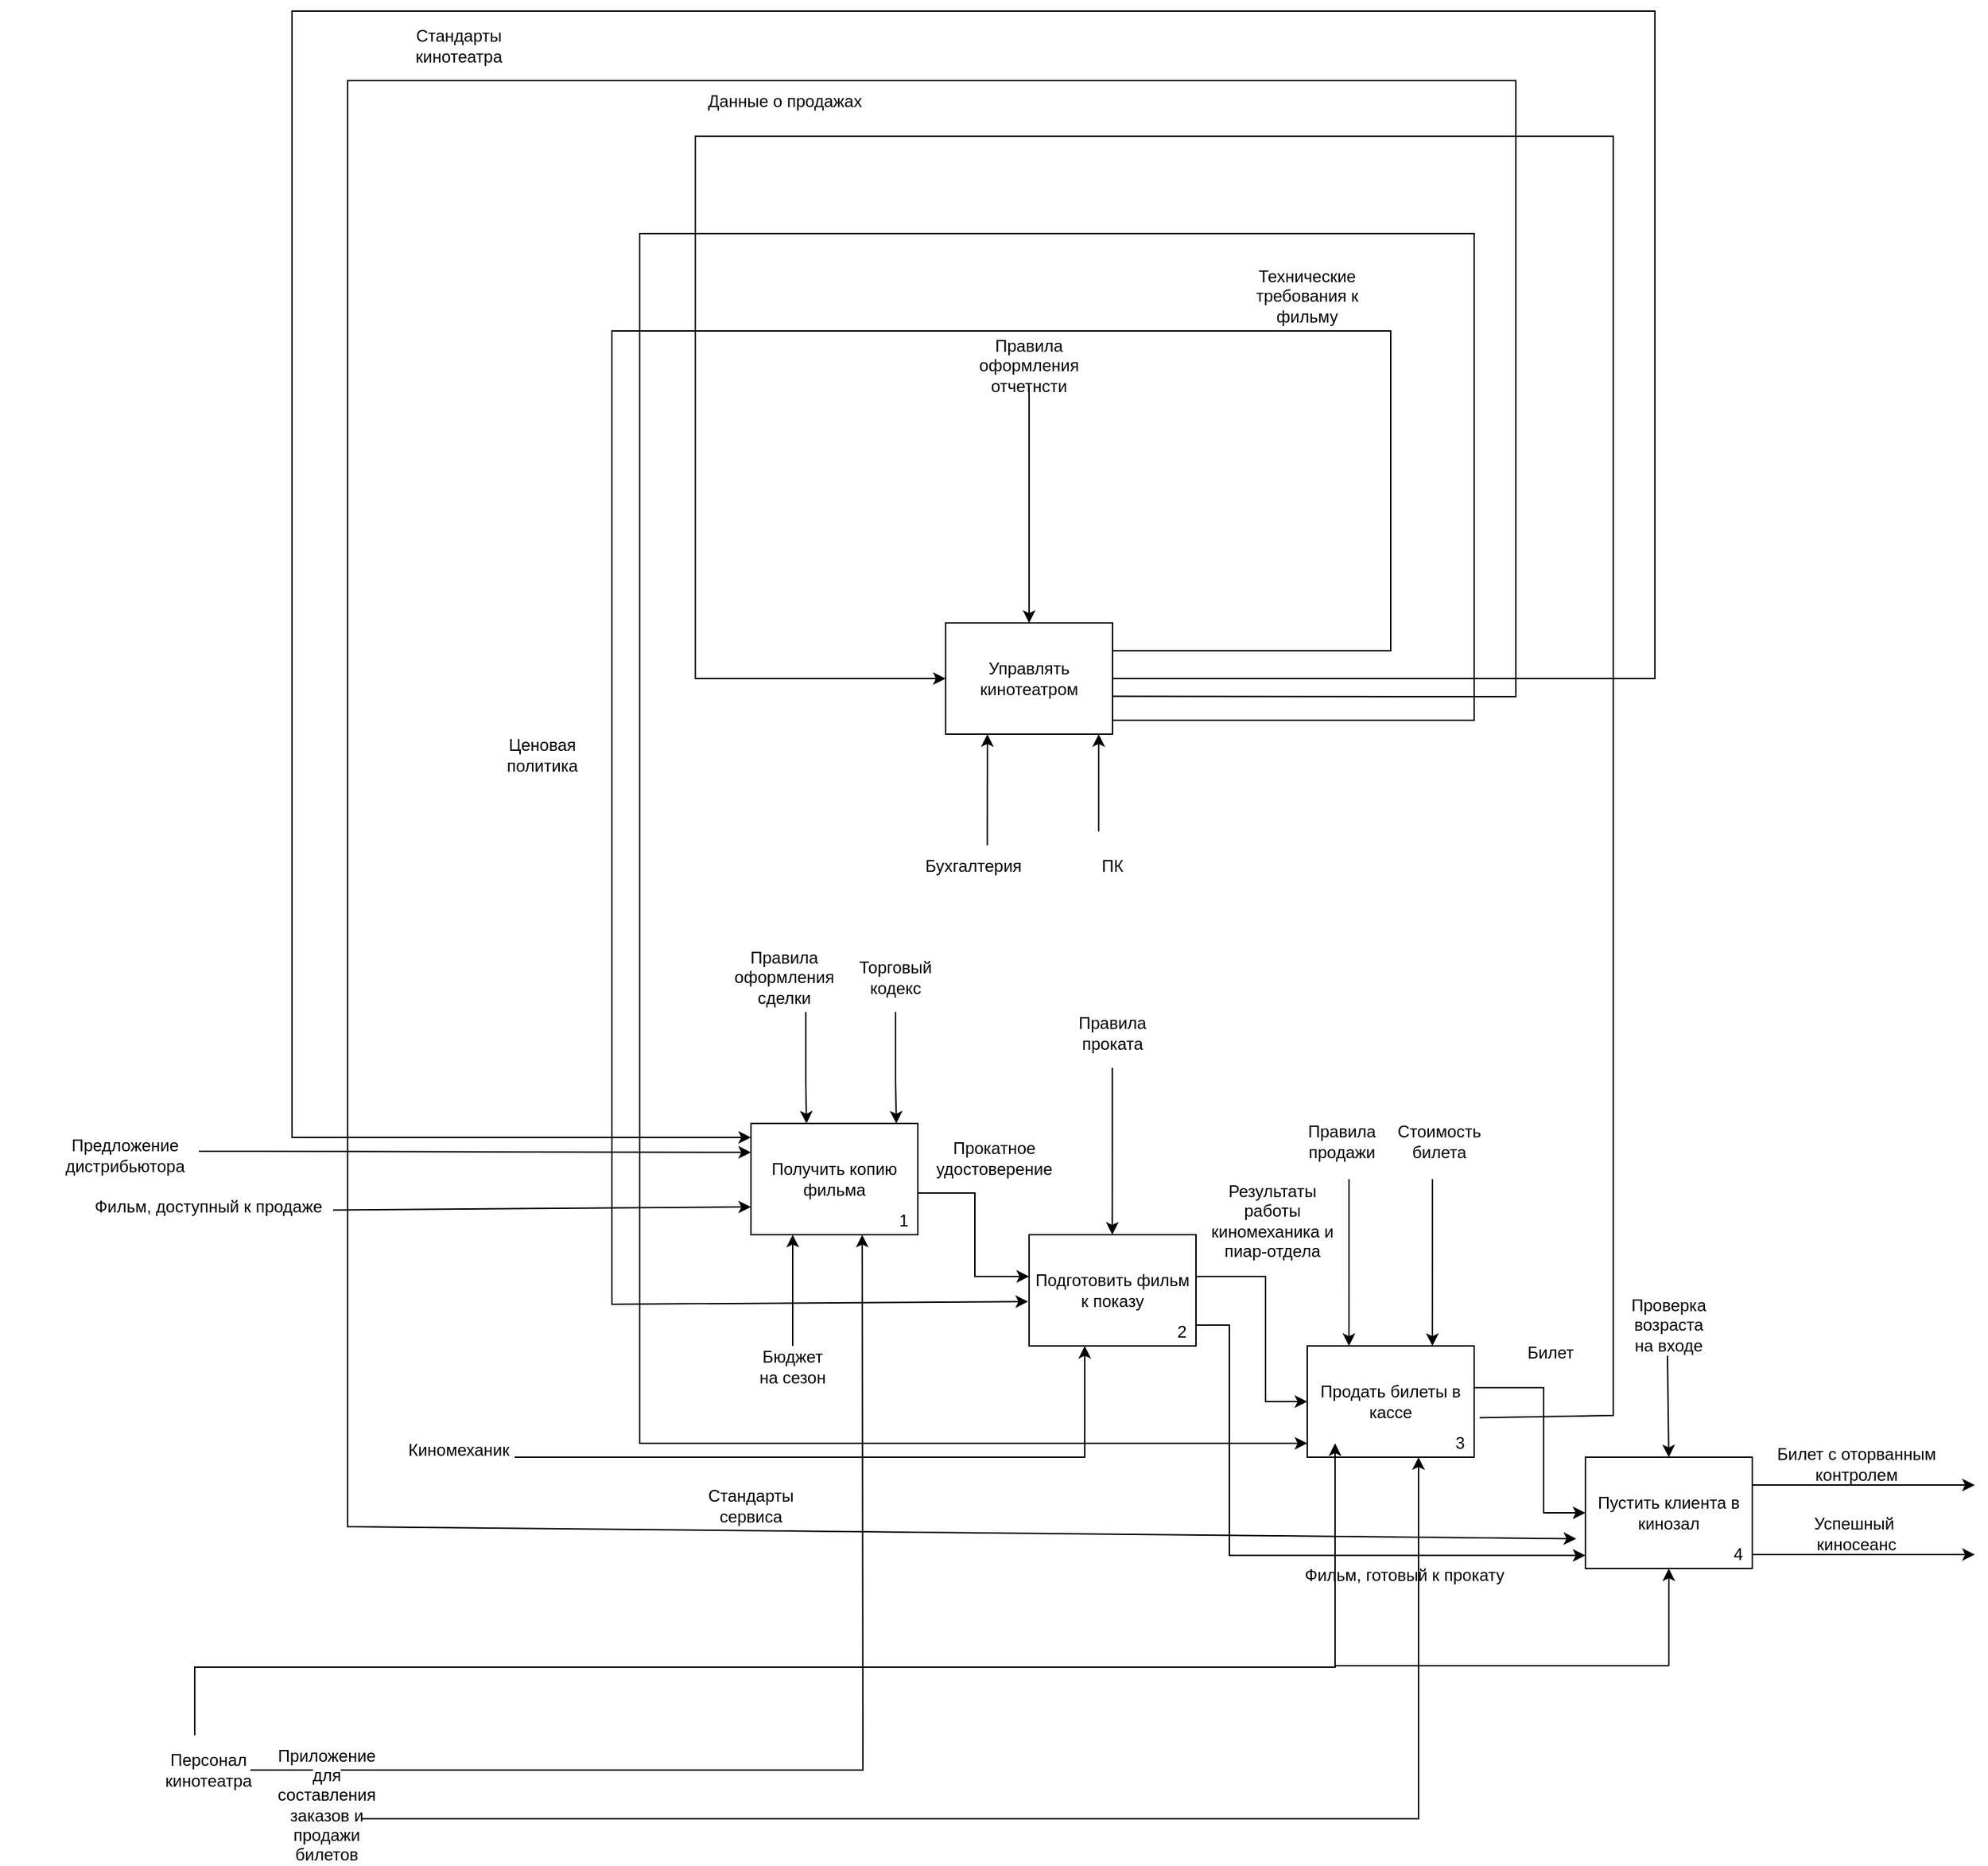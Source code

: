 <mxfile version="22.1.4" type="google">
  <diagram name="Страница — 1" id="Puh0xUGVLMJPjq1wIbPb">
    <mxGraphModel grid="1" page="1" gridSize="10" guides="1" tooltips="1" connect="1" arrows="1" fold="1" pageScale="1" pageWidth="1169" pageHeight="827" math="0" shadow="0">
      <root>
        <mxCell id="0" />
        <mxCell id="1" parent="0" />
        <mxCell id="yoG9DTizntVdyrC91t-y-3" value="Получить копию фильма" style="rounded=0;whiteSpace=wrap;html=1;" vertex="1" parent="1">
          <mxGeometry x="480" y="240" width="120" height="80" as="geometry" />
        </mxCell>
        <mxCell id="yoG9DTizntVdyrC91t-y-7" value="1" style="text;html=1;strokeColor=none;fillColor=none;align=center;verticalAlign=middle;whiteSpace=wrap;rounded=0;" vertex="1" parent="1">
          <mxGeometry x="580" y="300" width="20" height="20" as="geometry" />
        </mxCell>
        <mxCell id="yoG9DTizntVdyrC91t-y-9" value="" style="endArrow=classic;html=1;rounded=0;entryX=-0.025;entryY=0.159;entryDx=0;entryDy=0;entryPerimeter=0;" edge="1" parent="1">
          <mxGeometry width="50" height="50" relative="1" as="geometry">
            <mxPoint x="83" y="260" as="sourcePoint" />
            <mxPoint x="480.0" y="260.81" as="targetPoint" />
            <Array as="points">
              <mxPoint x="123" y="260" />
            </Array>
          </mxGeometry>
        </mxCell>
        <mxCell id="yoG9DTizntVdyrC91t-y-10" value="Предложение дистрибьютора" style="text;html=1;strokeColor=none;fillColor=none;align=center;verticalAlign=middle;whiteSpace=wrap;rounded=0;" vertex="1" parent="1">
          <mxGeometry x="-20" y="247.5" width="100" height="30" as="geometry" />
        </mxCell>
        <mxCell id="yoG9DTizntVdyrC91t-y-19" value="" style="endArrow=classic;html=1;rounded=0;entryX=0.004;entryY=0.847;entryDx=0;entryDy=0;entryPerimeter=0;" edge="1" parent="1">
          <mxGeometry width="50" height="50" relative="1" as="geometry">
            <mxPoint x="179.52" y="302.24" as="sourcePoint" />
            <mxPoint x="480" y="300" as="targetPoint" />
          </mxGeometry>
        </mxCell>
        <mxCell id="yoG9DTizntVdyrC91t-y-21" value="Фильм, доступный к продаже" style="text;html=1;strokeColor=none;fillColor=none;align=center;verticalAlign=middle;whiteSpace=wrap;rounded=0;" vertex="1" parent="1">
          <mxGeometry x="-60" y="285" width="300" height="30" as="geometry" />
        </mxCell>
        <mxCell id="yoG9DTizntVdyrC91t-y-25" value="" style="endArrow=classic;html=1;rounded=0;edgeStyle=orthogonalEdgeStyle;entryX=0;entryY=0.5;entryDx=0;entryDy=0;" edge="1" parent="1">
          <mxGeometry width="50" height="50" relative="1" as="geometry">
            <mxPoint x="600" y="290" as="sourcePoint" />
            <mxPoint x="680" y="350" as="targetPoint" />
            <Array as="points">
              <mxPoint x="641" y="290" />
              <mxPoint x="641" y="350" />
            </Array>
          </mxGeometry>
        </mxCell>
        <mxCell id="yoG9DTizntVdyrC91t-y-26" value="" style="group" connectable="0" vertex="1" parent="1">
          <mxGeometry x="680" y="320" width="120" height="80" as="geometry" />
        </mxCell>
        <mxCell id="yoG9DTizntVdyrC91t-y-4" value="Подготовить фильм к показу" style="rounded=0;whiteSpace=wrap;html=1;" vertex="1" parent="yoG9DTizntVdyrC91t-y-26">
          <mxGeometry width="120" height="80" as="geometry" />
        </mxCell>
        <mxCell id="yoG9DTizntVdyrC91t-y-8" value="2" style="text;html=1;strokeColor=none;fillColor=none;align=center;verticalAlign=middle;whiteSpace=wrap;rounded=0;" vertex="1" parent="yoG9DTizntVdyrC91t-y-26">
          <mxGeometry x="100" y="60" width="20" height="20" as="geometry" />
        </mxCell>
        <mxCell id="yoG9DTizntVdyrC91t-y-28" value="" style="group" connectable="0" vertex="1" parent="1">
          <mxGeometry x="880" y="400" width="120" height="80" as="geometry" />
        </mxCell>
        <mxCell id="yoG9DTizntVdyrC91t-y-29" value="Продать билеты в кассе" style="rounded=0;whiteSpace=wrap;html=1;" vertex="1" parent="yoG9DTizntVdyrC91t-y-28">
          <mxGeometry width="120" height="80" as="geometry" />
        </mxCell>
        <mxCell id="yoG9DTizntVdyrC91t-y-30" value="3" style="text;html=1;strokeColor=none;fillColor=none;align=center;verticalAlign=middle;whiteSpace=wrap;rounded=0;" vertex="1" parent="yoG9DTizntVdyrC91t-y-28">
          <mxGeometry x="100" y="60" width="20" height="20" as="geometry" />
        </mxCell>
        <mxCell id="yoG9DTizntVdyrC91t-y-37" value="Прокатное удостоверение" style="text;html=1;strokeColor=none;fillColor=none;align=center;verticalAlign=middle;whiteSpace=wrap;rounded=0;" vertex="1" parent="1">
          <mxGeometry x="610" y="240" width="90" height="50" as="geometry" />
        </mxCell>
        <mxCell id="yoG9DTizntVdyrC91t-y-38" value="Пустить клиента в кинозал" style="rounded=0;whiteSpace=wrap;html=1;" vertex="1" parent="1">
          <mxGeometry x="1080" y="480" width="120" height="80" as="geometry" />
        </mxCell>
        <mxCell id="yoG9DTizntVdyrC91t-y-39" value="" style="endArrow=classic;html=1;rounded=0;exitX=1;exitY=0.25;exitDx=0;exitDy=0;edgeStyle=orthogonalEdgeStyle;entryX=-0.027;entryY=0.883;entryDx=0;entryDy=0;entryPerimeter=0;" edge="1" parent="1" source="yoG9DTizntVdyrC91t-y-8">
          <mxGeometry width="50" height="50" relative="1" as="geometry">
            <mxPoint x="803.24" y="385" as="sourcePoint" />
            <mxPoint x="1080.0" y="550.64" as="targetPoint" />
            <Array as="points">
              <mxPoint x="824" y="385" />
              <mxPoint x="824" y="551" />
            </Array>
          </mxGeometry>
        </mxCell>
        <mxCell id="yoG9DTizntVdyrC91t-y-40" value="" style="endArrow=classic;html=1;rounded=0;edgeStyle=orthogonalEdgeStyle;entryX=0;entryY=0.5;entryDx=0;entryDy=0;" edge="1" parent="1" target="yoG9DTizntVdyrC91t-y-29">
          <mxGeometry width="50" height="50" relative="1" as="geometry">
            <mxPoint x="800" y="350" as="sourcePoint" />
            <mxPoint x="850" y="440" as="targetPoint" />
            <Array as="points">
              <mxPoint x="850" y="350" />
              <mxPoint x="850" y="440" />
            </Array>
          </mxGeometry>
        </mxCell>
        <mxCell id="yoG9DTizntVdyrC91t-y-43" value="Результаты работы киномеханика и пиар-отдела" style="text;html=1;strokeColor=none;fillColor=none;align=center;verticalAlign=middle;whiteSpace=wrap;rounded=0;" vertex="1" parent="1">
          <mxGeometry x="810" y="285" width="90" height="50" as="geometry" />
        </mxCell>
        <mxCell id="yoG9DTizntVdyrC91t-y-44" value="" style="endArrow=classic;html=1;rounded=0;edgeStyle=orthogonalEdgeStyle;entryX=0;entryY=0.5;entryDx=0;entryDy=0;" edge="1" parent="1">
          <mxGeometry width="50" height="50" relative="1" as="geometry">
            <mxPoint x="1000" y="430" as="sourcePoint" />
            <mxPoint x="1080" y="520" as="targetPoint" />
            <Array as="points">
              <mxPoint x="1050" y="430" />
              <mxPoint x="1050" y="520" />
            </Array>
          </mxGeometry>
        </mxCell>
        <mxCell id="yoG9DTizntVdyrC91t-y-45" value="Билет" style="text;html=1;strokeColor=none;fillColor=none;align=center;verticalAlign=middle;whiteSpace=wrap;rounded=0;" vertex="1" parent="1">
          <mxGeometry x="1010" y="380" width="90" height="50" as="geometry" />
        </mxCell>
        <mxCell id="yoG9DTizntVdyrC91t-y-46" value="Фильм, готовый к прокату" style="text;html=1;strokeColor=none;fillColor=none;align=center;verticalAlign=middle;whiteSpace=wrap;rounded=0;" vertex="1" parent="1">
          <mxGeometry x="820" y="550" width="260" height="30" as="geometry" />
        </mxCell>
        <mxCell id="yoG9DTizntVdyrC91t-y-52" value="4" style="text;html=1;strokeColor=none;fillColor=none;align=center;verticalAlign=middle;whiteSpace=wrap;rounded=0;" vertex="1" parent="1">
          <mxGeometry x="1180" y="540" width="20" height="20" as="geometry" />
        </mxCell>
        <mxCell id="yoG9DTizntVdyrC91t-y-53" value="" style="endArrow=classic;html=1;rounded=0;" edge="1" parent="1">
          <mxGeometry width="50" height="50" relative="1" as="geometry">
            <mxPoint x="1200" y="500" as="sourcePoint" />
            <mxPoint x="1360" y="500" as="targetPoint" />
          </mxGeometry>
        </mxCell>
        <mxCell id="yoG9DTizntVdyrC91t-y-54" value="Успешный&amp;nbsp;&lt;br&gt;киносеанс" style="text;html=1;strokeColor=none;fillColor=none;align=center;verticalAlign=middle;whiteSpace=wrap;rounded=0;" vertex="1" parent="1">
          <mxGeometry x="1200" y="520" width="150" height="30" as="geometry" />
        </mxCell>
        <mxCell id="yoG9DTizntVdyrC91t-y-55" value="" style="endArrow=classic;html=1;rounded=0;entryX=0.171;entryY=0.003;entryDx=0;entryDy=0;entryPerimeter=0;" edge="1" parent="1">
          <mxGeometry width="50" height="50" relative="1" as="geometry">
            <mxPoint x="519.41" y="159.76" as="sourcePoint" />
            <mxPoint x="519.93" y="240" as="targetPoint" />
            <Array as="points">
              <mxPoint x="519.41" y="209.76" />
            </Array>
          </mxGeometry>
        </mxCell>
        <mxCell id="yoG9DTizntVdyrC91t-y-56" value="Правила оформления сделки" style="text;html=1;strokeColor=none;fillColor=none;align=center;verticalAlign=middle;whiteSpace=wrap;rounded=0;" vertex="1" parent="1">
          <mxGeometry x="454" y="120" width="100" height="30" as="geometry" />
        </mxCell>
        <mxCell id="yoG9DTizntVdyrC91t-y-57" value="" style="endArrow=classic;html=1;rounded=0;" edge="1" parent="1">
          <mxGeometry width="50" height="50" relative="1" as="geometry">
            <mxPoint x="1200" y="550" as="sourcePoint" />
            <mxPoint x="1360" y="550" as="targetPoint" />
          </mxGeometry>
        </mxCell>
        <mxCell id="yoG9DTizntVdyrC91t-y-58" value="Билет с оторванным контролем" style="text;html=1;strokeColor=none;fillColor=none;align=center;verticalAlign=middle;whiteSpace=wrap;rounded=0;" vertex="1" parent="1">
          <mxGeometry x="1200" y="470" width="150" height="30" as="geometry" />
        </mxCell>
        <mxCell id="o6OTGpshtEeQCwX5j1a3-3" style="edgeStyle=orthogonalEdgeStyle;rounded=0;orthogonalLoop=1;jettySize=auto;html=1;" edge="1" parent="1" source="yoG9DTizntVdyrC91t-y-60">
          <mxGeometry relative="1" as="geometry">
            <mxPoint x="560" y="320" as="targetPoint" />
          </mxGeometry>
        </mxCell>
        <mxCell id="yoG9DTizntVdyrC91t-y-60" value="Персонал кинотеатра" style="text;html=1;strokeColor=none;fillColor=none;align=center;verticalAlign=middle;whiteSpace=wrap;rounded=0;" vertex="1" parent="1">
          <mxGeometry x="60" y="690" width="60" height="30" as="geometry" />
        </mxCell>
        <mxCell id="yoG9DTizntVdyrC91t-y-64" value="&lt;br&gt;&lt;span style=&quot;color: rgb(0, 0, 0); font-family: Helvetica; font-size: 12px; font-style: normal; font-variant-ligatures: normal; font-variant-caps: normal; font-weight: 400; letter-spacing: normal; orphans: 2; text-align: center; text-indent: 0px; text-transform: none; widows: 2; word-spacing: 0px; -webkit-text-stroke-width: 0px; background-color: rgb(251, 251, 251); text-decoration-thickness: initial; text-decoration-style: initial; text-decoration-color: initial; float: none; display: inline !important;&quot;&gt;Приложение для составления заказов и продажи билетов&lt;/span&gt;" style="text;html=1;strokeColor=none;fillColor=none;align=center;verticalAlign=middle;whiteSpace=wrap;rounded=0;" vertex="1" parent="1">
          <mxGeometry x="140" y="700" width="70" height="45" as="geometry" />
        </mxCell>
        <mxCell id="yoG9DTizntVdyrC91t-y-65" value="" style="endArrow=classic;html=1;rounded=0;entryX=0.171;entryY=0.003;entryDx=0;entryDy=0;entryPerimeter=0;" edge="1" parent="1">
          <mxGeometry width="50" height="50" relative="1" as="geometry">
            <mxPoint x="584" y="159.76" as="sourcePoint" />
            <mxPoint x="584.52" y="240" as="targetPoint" />
            <Array as="points">
              <mxPoint x="584" y="209.76" />
            </Array>
          </mxGeometry>
        </mxCell>
        <mxCell id="yoG9DTizntVdyrC91t-y-66" value="Торговый кодекс" style="text;html=1;strokeColor=none;fillColor=none;align=center;verticalAlign=middle;whiteSpace=wrap;rounded=0;" vertex="1" parent="1">
          <mxGeometry x="554" y="120" width="60" height="30" as="geometry" />
        </mxCell>
        <mxCell id="yoG9DTizntVdyrC91t-y-68" value="" style="endArrow=classic;html=1;rounded=0;edgeStyle=orthogonalEdgeStyle;" edge="1" parent="1">
          <mxGeometry width="50" height="50" relative="1" as="geometry">
            <mxPoint x="310" y="480" as="sourcePoint" />
            <mxPoint x="720" y="400" as="targetPoint" />
            <Array as="points">
              <mxPoint x="720" y="480" />
            </Array>
          </mxGeometry>
        </mxCell>
        <mxCell id="yoG9DTizntVdyrC91t-y-69" value="Киномеханик" style="text;html=1;strokeColor=none;fillColor=none;align=center;verticalAlign=middle;whiteSpace=wrap;rounded=0;" vertex="1" parent="1">
          <mxGeometry x="210" y="460" width="120" height="30" as="geometry" />
        </mxCell>
        <mxCell id="yoG9DTizntVdyrC91t-y-70" value="" style="endArrow=classic;html=1;rounded=0;edgeStyle=orthogonalEdgeStyle;" edge="1" parent="1">
          <mxGeometry width="50" height="50" relative="1" as="geometry">
            <mxPoint x="510" y="400" as="sourcePoint" />
            <mxPoint x="510" y="320" as="targetPoint" />
          </mxGeometry>
        </mxCell>
        <mxCell id="yoG9DTizntVdyrC91t-y-71" value="Бюджет на сезон" style="text;html=1;strokeColor=none;fillColor=none;align=center;verticalAlign=middle;whiteSpace=wrap;rounded=0;" vertex="1" parent="1">
          <mxGeometry x="480" y="400" width="60" height="30" as="geometry" />
        </mxCell>
        <mxCell id="yoG9DTizntVdyrC91t-y-72" value="" style="endArrow=classic;html=1;rounded=0;edgeStyle=orthogonalEdgeStyle;" edge="1" parent="1">
          <mxGeometry width="50" height="50" relative="1" as="geometry">
            <mxPoint x="200" y="740" as="sourcePoint" />
            <mxPoint x="960" y="480" as="targetPoint" />
            <Array as="points">
              <mxPoint x="210" y="740" />
              <mxPoint x="960" y="740" />
            </Array>
          </mxGeometry>
        </mxCell>
        <mxCell id="yoG9DTizntVdyrC91t-y-75" value="" style="endArrow=classic;html=1;rounded=0;edgeStyle=orthogonalEdgeStyle;" edge="1" parent="1">
          <mxGeometry width="50" height="50" relative="1" as="geometry">
            <mxPoint x="80" y="680" as="sourcePoint" />
            <mxPoint x="900" y="470" as="targetPoint" />
            <Array as="points">
              <mxPoint x="100" y="631" />
              <mxPoint x="900" y="631" />
              <mxPoint x="900" y="550" />
            </Array>
          </mxGeometry>
        </mxCell>
        <mxCell id="yoG9DTizntVdyrC91t-y-81" value="" style="endArrow=classic;html=1;rounded=0;entryX=0.833;entryY=0;entryDx=0;entryDy=0;entryPerimeter=0;" edge="1" parent="1">
          <mxGeometry width="50" height="50" relative="1" as="geometry">
            <mxPoint x="739.84" y="200" as="sourcePoint" />
            <mxPoint x="739.8" y="320" as="targetPoint" />
            <Array as="points">
              <mxPoint x="739.84" y="260" />
            </Array>
          </mxGeometry>
        </mxCell>
        <mxCell id="yoG9DTizntVdyrC91t-y-82" value="Правила проката" style="text;html=1;strokeColor=none;fillColor=none;align=center;verticalAlign=middle;whiteSpace=wrap;rounded=0;" vertex="1" parent="1">
          <mxGeometry x="710" y="160" width="60" height="30" as="geometry" />
        </mxCell>
        <mxCell id="yoG9DTizntVdyrC91t-y-83" value="" style="endArrow=classic;html=1;rounded=0;entryX=0.833;entryY=0;entryDx=0;entryDy=0;entryPerimeter=0;" edge="1" parent="1">
          <mxGeometry width="50" height="50" relative="1" as="geometry">
            <mxPoint x="910.04" y="280" as="sourcePoint" />
            <mxPoint x="910" y="400" as="targetPoint" />
            <Array as="points">
              <mxPoint x="910.04" y="340" />
            </Array>
          </mxGeometry>
        </mxCell>
        <mxCell id="yoG9DTizntVdyrC91t-y-84" value="" style="endArrow=classic;html=1;rounded=0;entryX=0.833;entryY=0;entryDx=0;entryDy=0;entryPerimeter=0;" edge="1" parent="1">
          <mxGeometry width="50" height="50" relative="1" as="geometry">
            <mxPoint x="970.04" y="280" as="sourcePoint" />
            <mxPoint x="970" y="400" as="targetPoint" />
            <Array as="points">
              <mxPoint x="970.04" y="340" />
            </Array>
          </mxGeometry>
        </mxCell>
        <mxCell id="yoG9DTizntVdyrC91t-y-85" value="Правила&lt;br&gt;продажи" style="text;html=1;strokeColor=none;fillColor=none;align=center;verticalAlign=middle;whiteSpace=wrap;rounded=0;" vertex="1" parent="1">
          <mxGeometry x="860" y="227.5" width="90" height="50" as="geometry" />
        </mxCell>
        <mxCell id="yoG9DTizntVdyrC91t-y-86" value="Стоимость билета" style="text;html=1;strokeColor=none;fillColor=none;align=center;verticalAlign=middle;whiteSpace=wrap;rounded=0;" vertex="1" parent="1">
          <mxGeometry x="930" y="227.5" width="90" height="50" as="geometry" />
        </mxCell>
        <mxCell id="Jjnta6AwabvWk3E8ou8S-1" value="" style="endArrow=none;html=1;rounded=0;" edge="1" parent="1">
          <mxGeometry width="50" height="50" relative="1" as="geometry">
            <mxPoint x="900" y="630" as="sourcePoint" />
            <mxPoint x="1140" y="630" as="targetPoint" />
          </mxGeometry>
        </mxCell>
        <mxCell id="Jjnta6AwabvWk3E8ou8S-2" value="" style="endArrow=classic;html=1;rounded=0;entryX=0.5;entryY=1;entryDx=0;entryDy=0;" edge="1" parent="1" target="yoG9DTizntVdyrC91t-y-38">
          <mxGeometry width="50" height="50" relative="1" as="geometry">
            <mxPoint x="1140" y="630" as="sourcePoint" />
            <mxPoint x="820" y="430" as="targetPoint" />
          </mxGeometry>
        </mxCell>
        <mxCell id="Jjnta6AwabvWk3E8ou8S-4" value="Проверка возраста на входе" style="text;html=1;strokeColor=none;fillColor=none;align=center;verticalAlign=middle;whiteSpace=wrap;rounded=0;" vertex="1" parent="1">
          <mxGeometry x="1110" y="370" width="60" height="30" as="geometry" />
        </mxCell>
        <mxCell id="Jjnta6AwabvWk3E8ou8S-5" value="" style="endArrow=classic;html=1;rounded=0;entryX=0.5;entryY=0;entryDx=0;entryDy=0;exitX=0.483;exitY=1.233;exitDx=0;exitDy=0;exitPerimeter=0;" edge="1" parent="1" source="Jjnta6AwabvWk3E8ou8S-4" target="yoG9DTizntVdyrC91t-y-38">
          <mxGeometry width="50" height="50" relative="1" as="geometry">
            <mxPoint x="770" y="480" as="sourcePoint" />
            <mxPoint x="820" y="430" as="targetPoint" />
          </mxGeometry>
        </mxCell>
        <mxCell id="o6OTGpshtEeQCwX5j1a3-5" value="" style="group" connectable="0" vertex="1" parent="1">
          <mxGeometry x="620" y="-120" width="120" height="80" as="geometry" />
        </mxCell>
        <mxCell id="o6OTGpshtEeQCwX5j1a3-6" value="Управлять кинотеатром" style="rounded=0;whiteSpace=wrap;html=1;" vertex="1" parent="o6OTGpshtEeQCwX5j1a3-5">
          <mxGeometry width="120" height="80" as="geometry" />
        </mxCell>
        <mxCell id="o6OTGpshtEeQCwX5j1a3-8" value="" style="endArrow=classic;html=1;rounded=0;exitX=1;exitY=0.5;exitDx=0;exitDy=0;" edge="1" parent="1" source="o6OTGpshtEeQCwX5j1a3-6">
          <mxGeometry width="50" height="50" relative="1" as="geometry">
            <mxPoint x="660" y="-40" as="sourcePoint" />
            <mxPoint x="480" y="250" as="targetPoint" />
            <Array as="points">
              <mxPoint x="1130" y="-80" />
              <mxPoint x="1130" y="-560" />
              <mxPoint x="150" y="-560" />
              <mxPoint x="150" y="-90" />
              <mxPoint x="150" y="250" />
            </Array>
          </mxGeometry>
        </mxCell>
        <mxCell id="o6OTGpshtEeQCwX5j1a3-9" value="" style="endArrow=classic;html=1;rounded=0;entryX=-0.006;entryY=0.601;entryDx=0;entryDy=0;entryPerimeter=0;exitX=1;exitY=0.25;exitDx=0;exitDy=0;" edge="1" parent="1" source="o6OTGpshtEeQCwX5j1a3-6" target="yoG9DTizntVdyrC91t-y-4">
          <mxGeometry width="50" height="50" relative="1" as="geometry">
            <mxPoint x="702" y="-40" as="sourcePoint" />
            <mxPoint x="460" y="200" as="targetPoint" />
            <Array as="points">
              <mxPoint x="940" y="-100" />
              <mxPoint x="940" y="-330" />
              <mxPoint x="380" y="-330" />
              <mxPoint x="380" y="-10" />
              <mxPoint x="380" y="370" />
            </Array>
          </mxGeometry>
        </mxCell>
        <mxCell id="o6OTGpshtEeQCwX5j1a3-11" value="" style="endArrow=classic;html=1;rounded=0;exitX=1.004;exitY=0.66;exitDx=0;exitDy=0;entryX=-0.055;entryY=0.733;entryDx=0;entryDy=0;entryPerimeter=0;exitPerimeter=0;" edge="1" parent="1" source="o6OTGpshtEeQCwX5j1a3-6" target="yoG9DTizntVdyrC91t-y-38">
          <mxGeometry width="50" height="50" relative="1" as="geometry">
            <mxPoint x="410" y="130" as="sourcePoint" />
            <mxPoint x="460" y="80" as="targetPoint" />
            <Array as="points">
              <mxPoint x="1030" y="-67" />
              <mxPoint x="1030" y="-510" />
              <mxPoint x="190" y="-510" />
              <mxPoint x="190" y="-70" />
              <mxPoint x="190" y="530" />
            </Array>
          </mxGeometry>
        </mxCell>
        <mxCell id="o6OTGpshtEeQCwX5j1a3-12" value="Правила оформления отчетнсти" style="text;html=1;strokeColor=none;fillColor=none;align=center;verticalAlign=middle;whiteSpace=wrap;rounded=0;" vertex="1" parent="1">
          <mxGeometry x="630" y="-320" width="100" height="30" as="geometry" />
        </mxCell>
        <mxCell id="o6OTGpshtEeQCwX5j1a3-13" value="" style="endArrow=classic;html=1;rounded=0;exitX=0.5;exitY=1;exitDx=0;exitDy=0;" edge="1" parent="1" source="o6OTGpshtEeQCwX5j1a3-12">
          <mxGeometry width="50" height="50" relative="1" as="geometry">
            <mxPoint x="410" y="10" as="sourcePoint" />
            <mxPoint x="680" y="-120" as="targetPoint" />
          </mxGeometry>
        </mxCell>
        <mxCell id="o6OTGpshtEeQCwX5j1a3-14" value="Стандарты кинотеатра" style="text;html=1;strokeColor=none;fillColor=none;align=center;verticalAlign=middle;whiteSpace=wrap;rounded=0;" vertex="1" parent="1">
          <mxGeometry x="220" y="-550" width="100" height="30" as="geometry" />
        </mxCell>
        <mxCell id="o6OTGpshtEeQCwX5j1a3-15" value="Технические требования к фильму" style="text;html=1;strokeColor=none;fillColor=none;align=center;verticalAlign=middle;whiteSpace=wrap;rounded=0;" vertex="1" parent="1">
          <mxGeometry x="830" y="-370" width="100" height="30" as="geometry" />
        </mxCell>
        <mxCell id="o6OTGpshtEeQCwX5j1a3-16" value="Ценовая политика" style="text;html=1;strokeColor=none;fillColor=none;align=center;verticalAlign=middle;whiteSpace=wrap;rounded=0;" vertex="1" parent="1">
          <mxGeometry x="280" y="-40" width="100" height="30" as="geometry" />
        </mxCell>
        <mxCell id="o6OTGpshtEeQCwX5j1a3-17" value="Стандарты сервиса" style="text;html=1;strokeColor=none;fillColor=none;align=center;verticalAlign=middle;whiteSpace=wrap;rounded=0;" vertex="1" parent="1">
          <mxGeometry x="430" y="500" width="100" height="30" as="geometry" />
        </mxCell>
        <mxCell id="o6OTGpshtEeQCwX5j1a3-18" value="" style="endArrow=classic;html=1;rounded=0;exitX=1.033;exitY=0.645;exitDx=0;exitDy=0;exitPerimeter=0;entryX=0;entryY=0.5;entryDx=0;entryDy=0;" edge="1" parent="1" source="yoG9DTizntVdyrC91t-y-29" target="o6OTGpshtEeQCwX5j1a3-6">
          <mxGeometry width="50" height="50" relative="1" as="geometry">
            <mxPoint x="410" y="250" as="sourcePoint" />
            <mxPoint x="460" y="200" as="targetPoint" />
            <Array as="points">
              <mxPoint x="1100" y="450" />
              <mxPoint x="1100" y="-470" />
              <mxPoint x="440" y="-470" />
              <mxPoint x="440" y="-100" />
              <mxPoint x="440" y="-80" />
              <mxPoint x="540" y="-80" />
            </Array>
          </mxGeometry>
        </mxCell>
        <mxCell id="o6OTGpshtEeQCwX5j1a3-19" value="Бухгалтерия" style="text;html=1;strokeColor=none;fillColor=none;align=center;verticalAlign=middle;whiteSpace=wrap;rounded=0;" vertex="1" parent="1">
          <mxGeometry x="590" y="40" width="100" height="30" as="geometry" />
        </mxCell>
        <mxCell id="o6OTGpshtEeQCwX5j1a3-20" value="ПК" style="text;html=1;strokeColor=none;fillColor=none;align=center;verticalAlign=middle;whiteSpace=wrap;rounded=0;" vertex="1" parent="1">
          <mxGeometry x="690" y="40" width="100" height="30" as="geometry" />
        </mxCell>
        <mxCell id="o6OTGpshtEeQCwX5j1a3-21" value="" style="endArrow=classic;html=1;rounded=0;entryX=0.25;entryY=1;entryDx=0;entryDy=0;exitX=0.599;exitY=-0.006;exitDx=0;exitDy=0;exitPerimeter=0;" edge="1" parent="1" source="o6OTGpshtEeQCwX5j1a3-19" target="o6OTGpshtEeQCwX5j1a3-6">
          <mxGeometry width="50" height="50" relative="1" as="geometry">
            <mxPoint x="410" y="130" as="sourcePoint" />
            <mxPoint x="460" y="80" as="targetPoint" />
          </mxGeometry>
        </mxCell>
        <mxCell id="o6OTGpshtEeQCwX5j1a3-22" value="" style="endArrow=classic;html=1;rounded=0;entryX=0.917;entryY=1;entryDx=0;entryDy=0;entryPerimeter=0;" edge="1" parent="1" target="o6OTGpshtEeQCwX5j1a3-6">
          <mxGeometry width="50" height="50" relative="1" as="geometry">
            <mxPoint x="730" y="30" as="sourcePoint" />
            <mxPoint x="460" y="80" as="targetPoint" />
          </mxGeometry>
        </mxCell>
        <mxCell id="o6OTGpshtEeQCwX5j1a3-23" value="Данные о продажах" style="text;html=1;align=center;verticalAlign=middle;resizable=0;points=[];autosize=1;strokeColor=none;fillColor=none;" vertex="1" parent="1">
          <mxGeometry x="439" y="-510" width="130" height="30" as="geometry" />
        </mxCell>
        <mxCell id="o6OTGpshtEeQCwX5j1a3-24" value="" style="endArrow=classic;html=1;rounded=0;entryX=0;entryY=0.75;entryDx=0;entryDy=0;exitX=1;exitY=0.75;exitDx=0;exitDy=0;" edge="1" parent="1">
          <mxGeometry width="50" height="50" relative="1" as="geometry">
            <mxPoint x="740" y="-50.0" as="sourcePoint" />
            <mxPoint x="880" y="470" as="targetPoint" />
            <Array as="points">
              <mxPoint x="1000" y="-50" />
              <mxPoint x="1000" y="-400" />
              <mxPoint x="400" y="-400" />
              <mxPoint x="400" y="470" />
            </Array>
          </mxGeometry>
        </mxCell>
      </root>
    </mxGraphModel>
  </diagram>
</mxfile>
